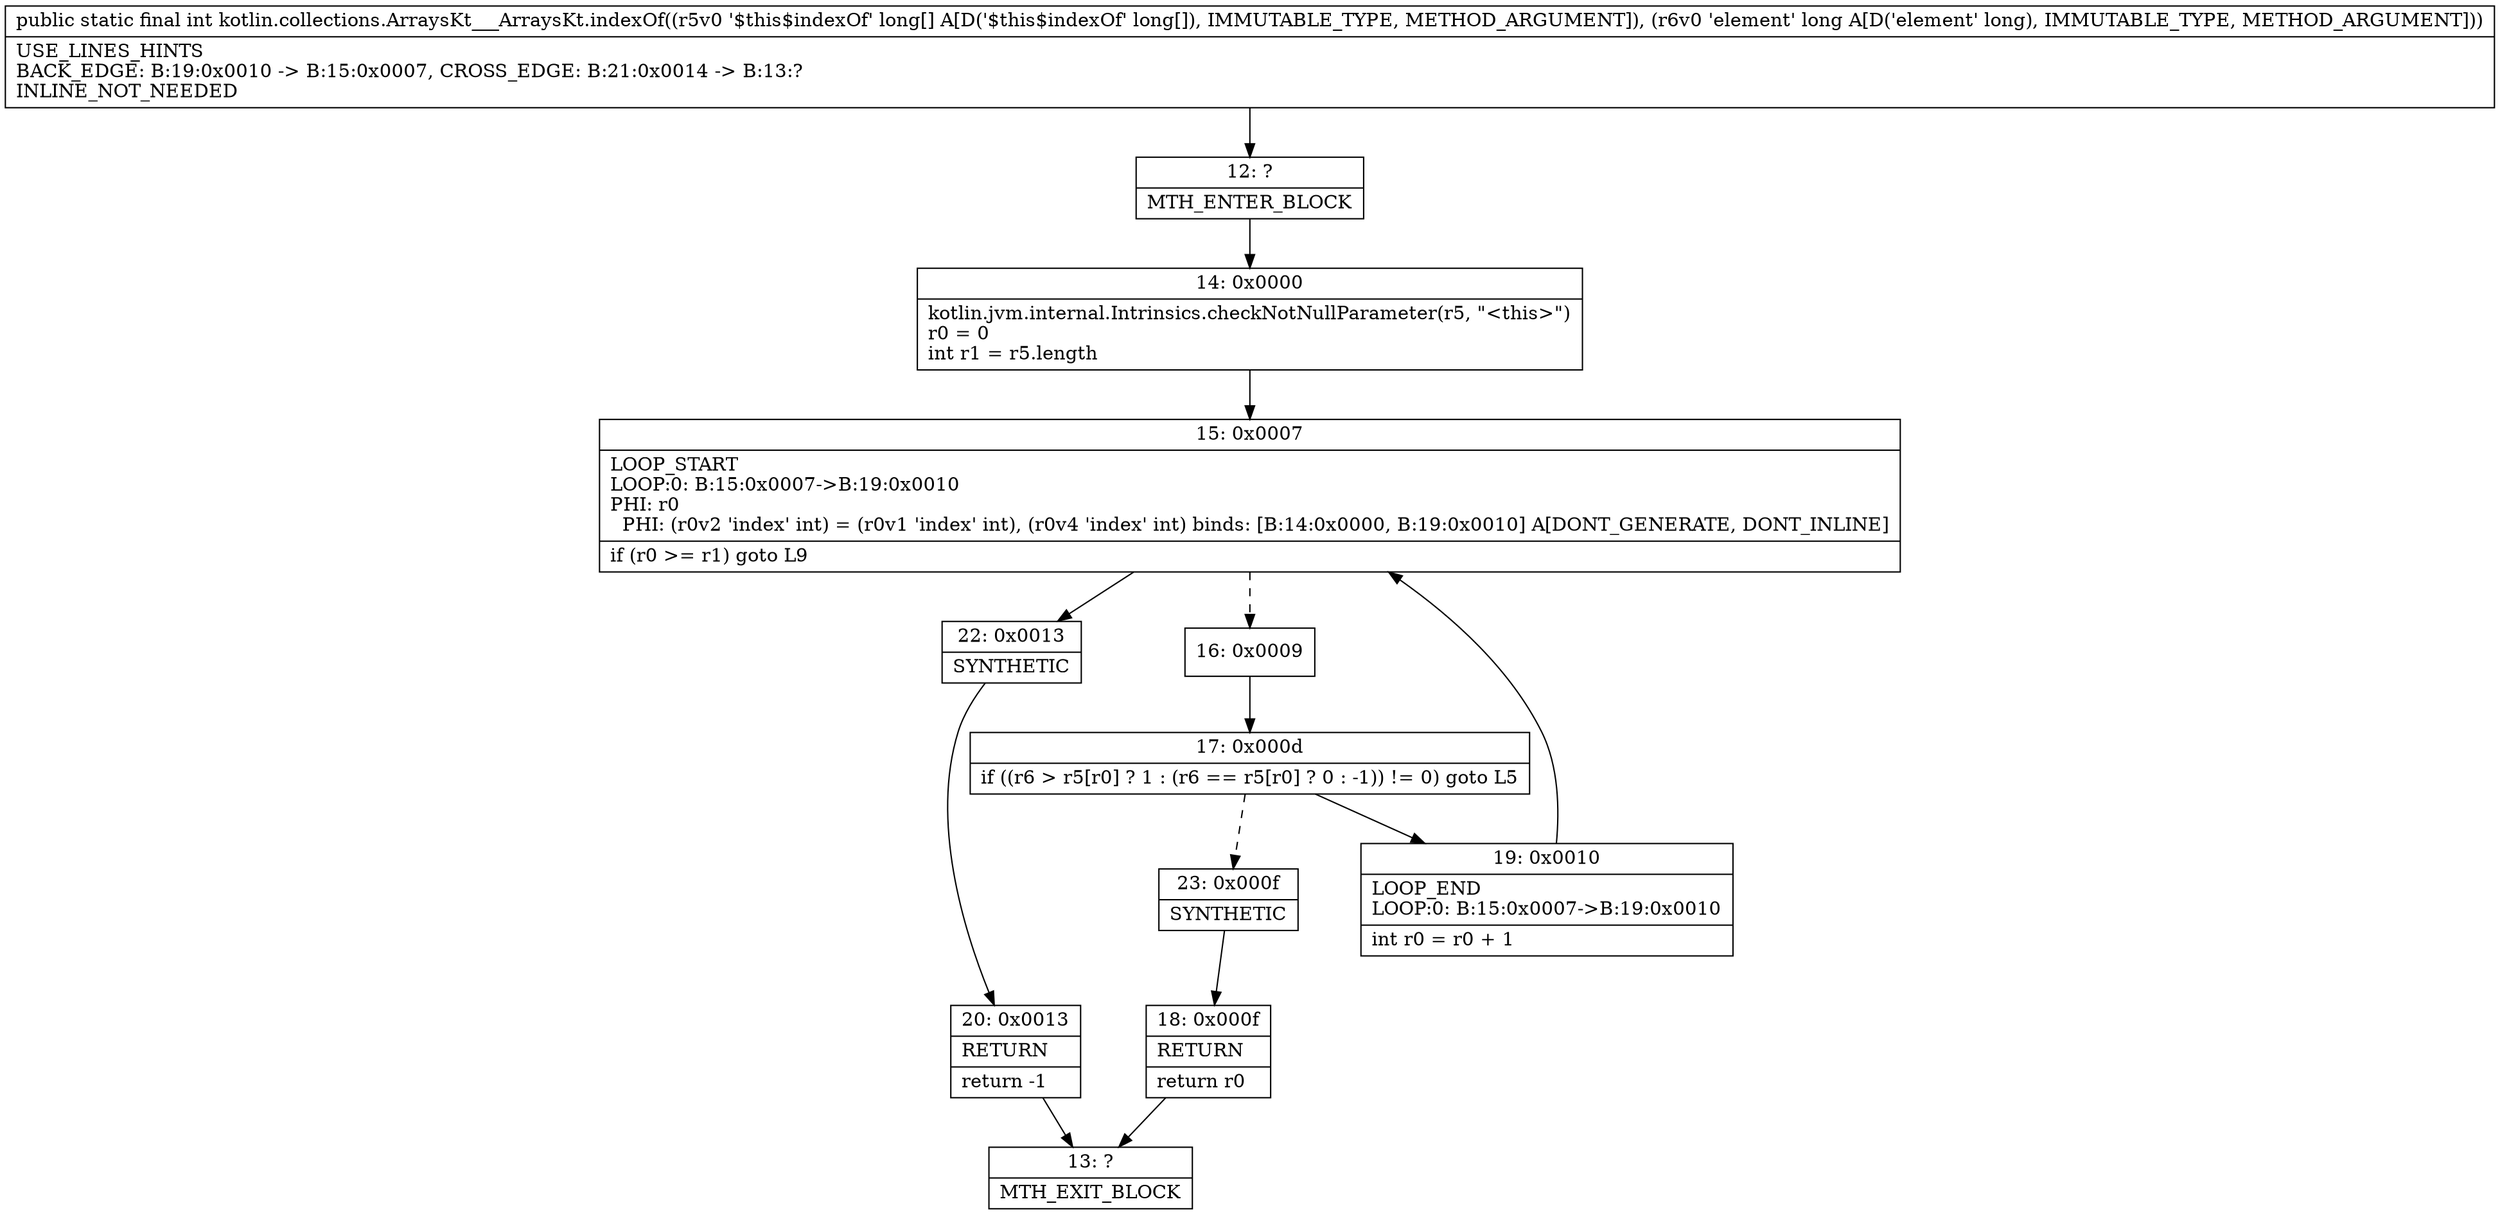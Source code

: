 digraph "CFG forkotlin.collections.ArraysKt___ArraysKt.indexOf([JJ)I" {
Node_12 [shape=record,label="{12\:\ ?|MTH_ENTER_BLOCK\l}"];
Node_14 [shape=record,label="{14\:\ 0x0000|kotlin.jvm.internal.Intrinsics.checkNotNullParameter(r5, \"\<this\>\")\lr0 = 0\lint r1 = r5.length\l}"];
Node_15 [shape=record,label="{15\:\ 0x0007|LOOP_START\lLOOP:0: B:15:0x0007\-\>B:19:0x0010\lPHI: r0 \l  PHI: (r0v2 'index' int) = (r0v1 'index' int), (r0v4 'index' int) binds: [B:14:0x0000, B:19:0x0010] A[DONT_GENERATE, DONT_INLINE]\l|if (r0 \>= r1) goto L9\l}"];
Node_16 [shape=record,label="{16\:\ 0x0009}"];
Node_17 [shape=record,label="{17\:\ 0x000d|if ((r6 \> r5[r0] ? 1 : (r6 == r5[r0] ? 0 : \-1)) != 0) goto L5\l}"];
Node_19 [shape=record,label="{19\:\ 0x0010|LOOP_END\lLOOP:0: B:15:0x0007\-\>B:19:0x0010\l|int r0 = r0 + 1\l}"];
Node_23 [shape=record,label="{23\:\ 0x000f|SYNTHETIC\l}"];
Node_18 [shape=record,label="{18\:\ 0x000f|RETURN\l|return r0\l}"];
Node_13 [shape=record,label="{13\:\ ?|MTH_EXIT_BLOCK\l}"];
Node_22 [shape=record,label="{22\:\ 0x0013|SYNTHETIC\l}"];
Node_20 [shape=record,label="{20\:\ 0x0013|RETURN\l|return \-1\l}"];
MethodNode[shape=record,label="{public static final int kotlin.collections.ArraysKt___ArraysKt.indexOf((r5v0 '$this$indexOf' long[] A[D('$this$indexOf' long[]), IMMUTABLE_TYPE, METHOD_ARGUMENT]), (r6v0 'element' long A[D('element' long), IMMUTABLE_TYPE, METHOD_ARGUMENT]))  | USE_LINES_HINTS\lBACK_EDGE: B:19:0x0010 \-\> B:15:0x0007, CROSS_EDGE: B:21:0x0014 \-\> B:13:?\lINLINE_NOT_NEEDED\l}"];
MethodNode -> Node_12;Node_12 -> Node_14;
Node_14 -> Node_15;
Node_15 -> Node_16[style=dashed];
Node_15 -> Node_22;
Node_16 -> Node_17;
Node_17 -> Node_19;
Node_17 -> Node_23[style=dashed];
Node_19 -> Node_15;
Node_23 -> Node_18;
Node_18 -> Node_13;
Node_22 -> Node_20;
Node_20 -> Node_13;
}

